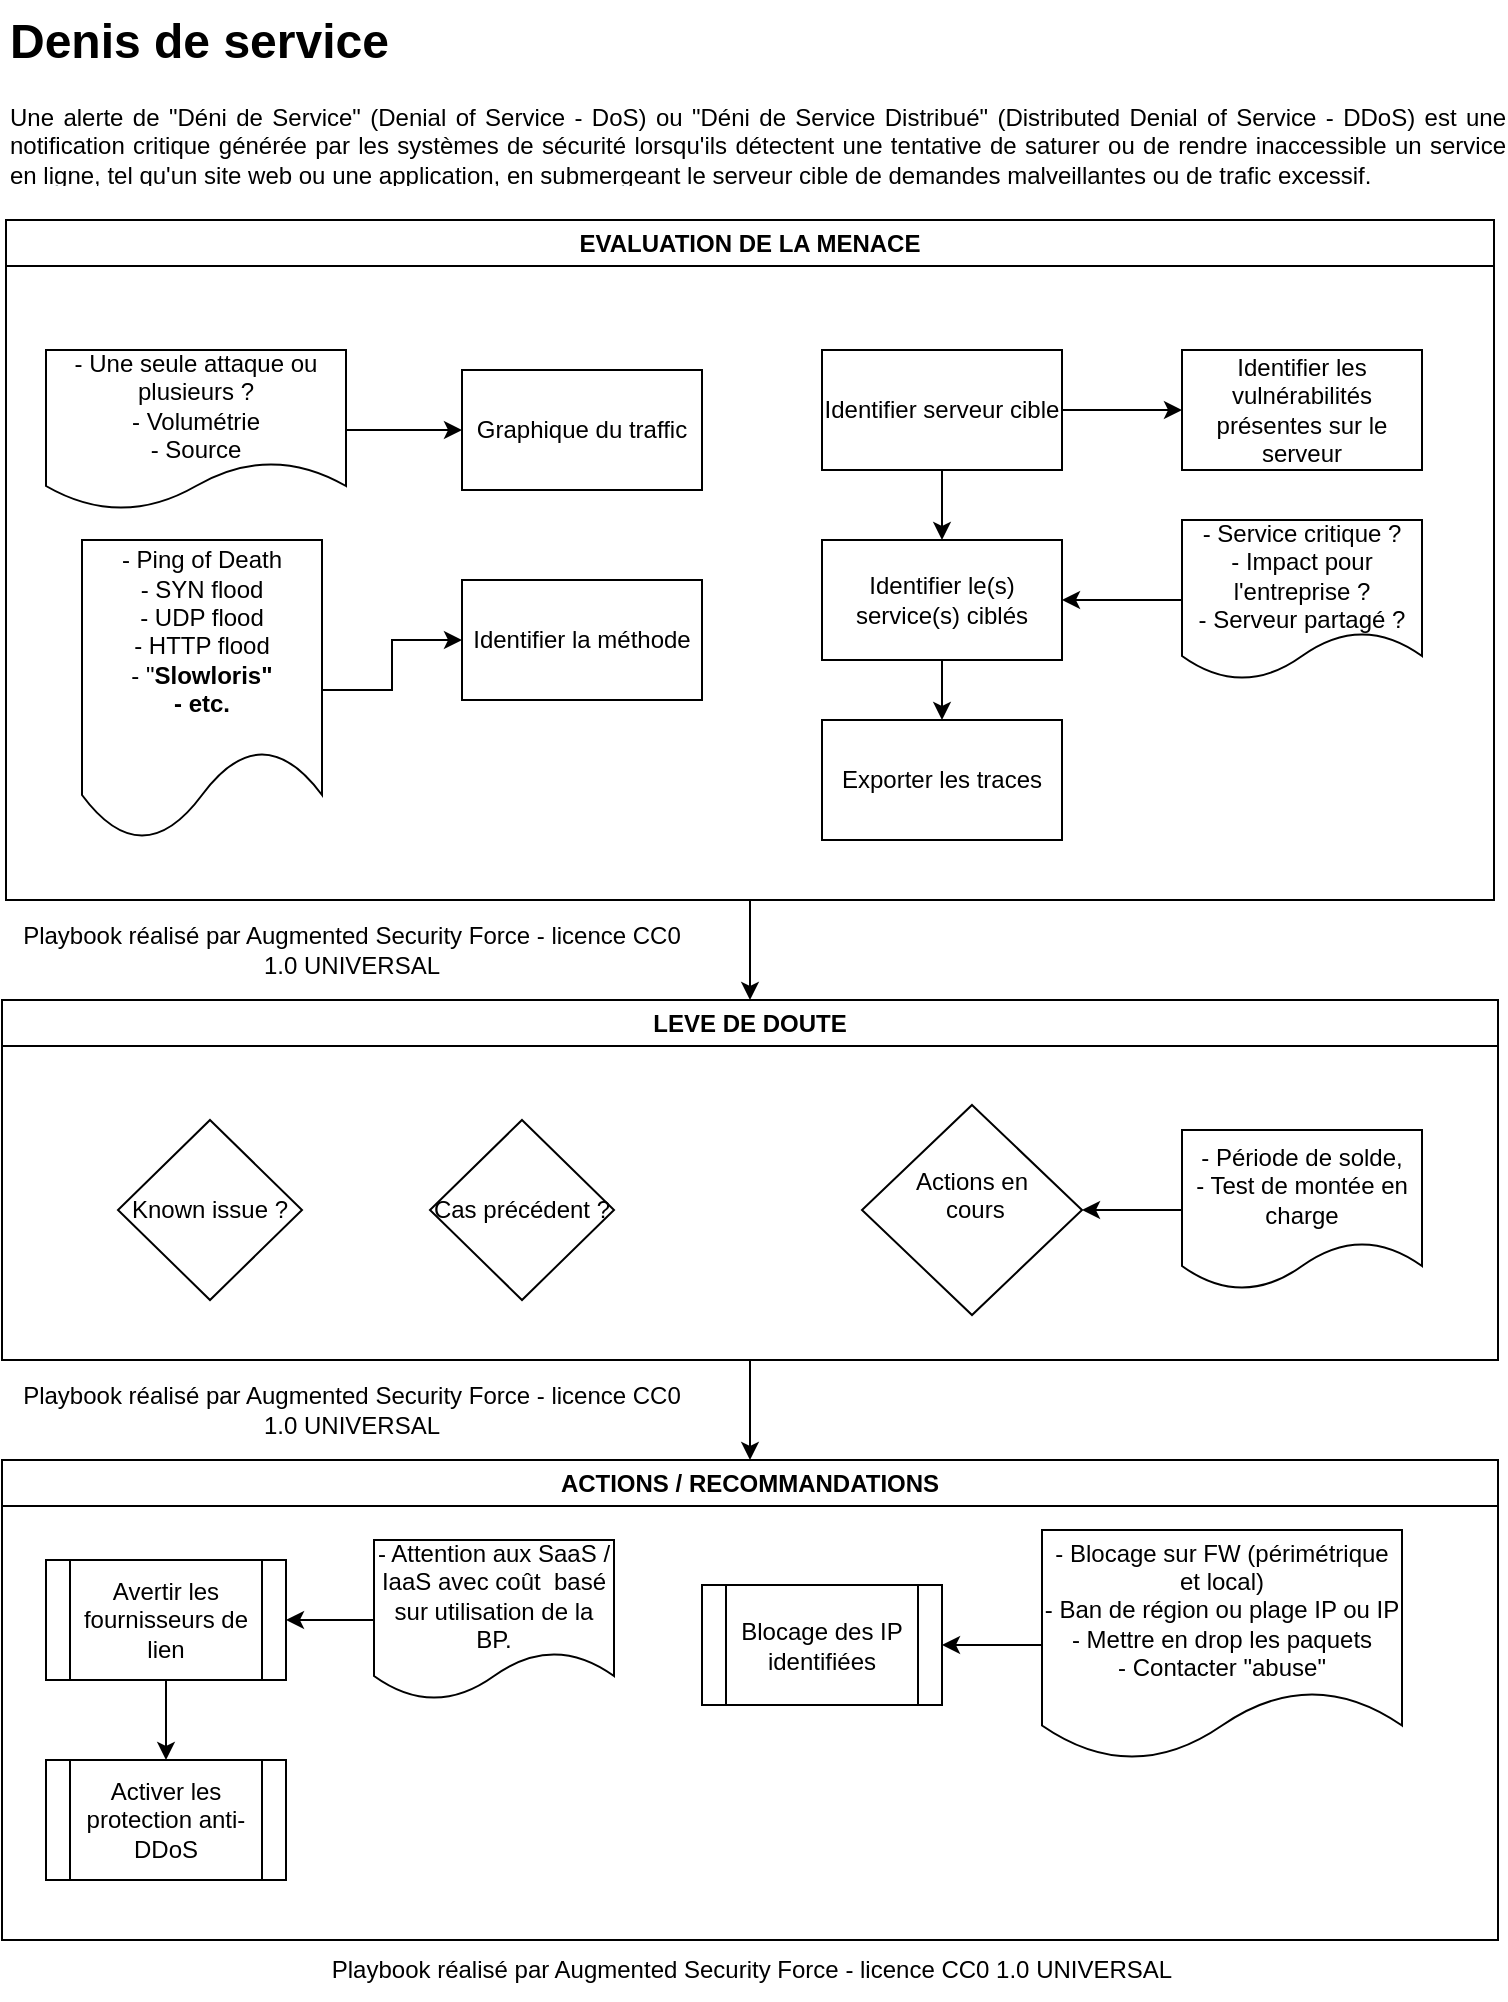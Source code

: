 <mxfile version="24.6.4" type="device">
  <diagram name="Page-1" id="oRRvNaRMQy4yNE8ccvkb">
    <mxGraphModel dx="2033" dy="1118" grid="1" gridSize="10" guides="1" tooltips="1" connect="1" arrows="1" fold="1" page="1" pageScale="1" pageWidth="827" pageHeight="1169" math="0" shadow="0">
      <root>
        <mxCell id="0" />
        <mxCell id="1" parent="0" />
        <mxCell id="IxT7fpLdftMiR9ghW2BM-1" style="edgeStyle=orthogonalEdgeStyle;rounded=0;orthogonalLoop=1;jettySize=auto;html=1;entryX=0.5;entryY=0;entryDx=0;entryDy=0;" edge="1" parent="1" source="IxT7fpLdftMiR9ghW2BM-2" target="IxT7fpLdftMiR9ghW2BM-20">
          <mxGeometry relative="1" as="geometry" />
        </mxCell>
        <mxCell id="IxT7fpLdftMiR9ghW2BM-2" value="EVALUATION DE LA MENACE" style="swimlane;whiteSpace=wrap;html=1;" vertex="1" parent="1">
          <mxGeometry x="42" y="140" width="744" height="340" as="geometry">
            <mxRectangle x="42" y="140" width="210" height="30" as="alternateBounds" />
          </mxGeometry>
        </mxCell>
        <mxCell id="IxT7fpLdftMiR9ghW2BM-3" value="- Une seule attaque ou plusieurs ?&lt;br&gt;- Volumétrie&lt;br&gt;- Source" style="shape=document;whiteSpace=wrap;html=1;boundedLbl=1;" vertex="1" parent="IxT7fpLdftMiR9ghW2BM-2">
          <mxGeometry x="20" y="65" width="150" height="80" as="geometry" />
        </mxCell>
        <mxCell id="IxT7fpLdftMiR9ghW2BM-4" value="- Ping of Death&lt;br&gt;- SYN flood&lt;br&gt;- UDP flood&lt;br&gt;- HTTP flood&lt;br&gt;- &quot;&lt;strong&gt;Slowloris&quot;&lt;br&gt;- etc.&lt;br&gt;&lt;br&gt;&lt;/strong&gt;" style="shape=document;whiteSpace=wrap;html=1;boundedLbl=1;" vertex="1" parent="IxT7fpLdftMiR9ghW2BM-2">
          <mxGeometry x="38" y="160" width="120" height="150" as="geometry" />
        </mxCell>
        <mxCell id="IxT7fpLdftMiR9ghW2BM-44" style="edgeStyle=orthogonalEdgeStyle;rounded=0;orthogonalLoop=1;jettySize=auto;html=1;entryX=1;entryY=0.5;entryDx=0;entryDy=0;" edge="1" parent="IxT7fpLdftMiR9ghW2BM-2" source="IxT7fpLdftMiR9ghW2BM-8" target="IxT7fpLdftMiR9ghW2BM-12">
          <mxGeometry relative="1" as="geometry" />
        </mxCell>
        <mxCell id="IxT7fpLdftMiR9ghW2BM-8" value="- Service critique ?&lt;br&gt;- Impact pour l&#39;entreprise ?&lt;br&gt;- Serveur partagé ?" style="shape=document;whiteSpace=wrap;html=1;boundedLbl=1;" vertex="1" parent="IxT7fpLdftMiR9ghW2BM-2">
          <mxGeometry x="588" y="150" width="120" height="80" as="geometry" />
        </mxCell>
        <mxCell id="IxT7fpLdftMiR9ghW2BM-10" value="Identifier la méthode" style="rounded=0;whiteSpace=wrap;html=1;" vertex="1" parent="IxT7fpLdftMiR9ghW2BM-2">
          <mxGeometry x="228" y="180" width="120" height="60" as="geometry" />
        </mxCell>
        <mxCell id="IxT7fpLdftMiR9ghW2BM-11" style="edgeStyle=orthogonalEdgeStyle;rounded=0;orthogonalLoop=1;jettySize=auto;html=1;entryX=0;entryY=0.5;entryDx=0;entryDy=0;" edge="1" parent="IxT7fpLdftMiR9ghW2BM-2" source="IxT7fpLdftMiR9ghW2BM-4" target="IxT7fpLdftMiR9ghW2BM-10">
          <mxGeometry relative="1" as="geometry" />
        </mxCell>
        <mxCell id="IxT7fpLdftMiR9ghW2BM-53" value="" style="edgeStyle=orthogonalEdgeStyle;rounded=0;orthogonalLoop=1;jettySize=auto;html=1;" edge="1" parent="IxT7fpLdftMiR9ghW2BM-2" source="IxT7fpLdftMiR9ghW2BM-12" target="IxT7fpLdftMiR9ghW2BM-52">
          <mxGeometry relative="1" as="geometry" />
        </mxCell>
        <mxCell id="IxT7fpLdftMiR9ghW2BM-12" value="Identifier le(s) service(s) ciblés" style="rounded=0;whiteSpace=wrap;html=1;" vertex="1" parent="IxT7fpLdftMiR9ghW2BM-2">
          <mxGeometry x="408" y="160" width="120" height="60" as="geometry" />
        </mxCell>
        <mxCell id="IxT7fpLdftMiR9ghW2BM-15" value="Graphique du traffic" style="rounded=0;whiteSpace=wrap;html=1;" vertex="1" parent="IxT7fpLdftMiR9ghW2BM-2">
          <mxGeometry x="228" y="75" width="120" height="60" as="geometry" />
        </mxCell>
        <mxCell id="IxT7fpLdftMiR9ghW2BM-17" style="edgeStyle=orthogonalEdgeStyle;rounded=0;orthogonalLoop=1;jettySize=auto;html=1;entryX=0;entryY=0.5;entryDx=0;entryDy=0;" edge="1" parent="IxT7fpLdftMiR9ghW2BM-2" source="IxT7fpLdftMiR9ghW2BM-3" target="IxT7fpLdftMiR9ghW2BM-15">
          <mxGeometry relative="1" as="geometry" />
        </mxCell>
        <mxCell id="IxT7fpLdftMiR9ghW2BM-45" value="" style="edgeStyle=orthogonalEdgeStyle;rounded=0;orthogonalLoop=1;jettySize=auto;html=1;" edge="1" parent="IxT7fpLdftMiR9ghW2BM-2" source="IxT7fpLdftMiR9ghW2BM-43" target="IxT7fpLdftMiR9ghW2BM-12">
          <mxGeometry relative="1" as="geometry" />
        </mxCell>
        <mxCell id="IxT7fpLdftMiR9ghW2BM-60" value="" style="edgeStyle=orthogonalEdgeStyle;rounded=0;orthogonalLoop=1;jettySize=auto;html=1;" edge="1" parent="IxT7fpLdftMiR9ghW2BM-2" source="IxT7fpLdftMiR9ghW2BM-43" target="IxT7fpLdftMiR9ghW2BM-59">
          <mxGeometry relative="1" as="geometry" />
        </mxCell>
        <mxCell id="IxT7fpLdftMiR9ghW2BM-43" value="Identifier serveur cible" style="rounded=0;whiteSpace=wrap;html=1;" vertex="1" parent="IxT7fpLdftMiR9ghW2BM-2">
          <mxGeometry x="408" y="65" width="120" height="60" as="geometry" />
        </mxCell>
        <mxCell id="IxT7fpLdftMiR9ghW2BM-52" value="Exporter les traces" style="rounded=0;whiteSpace=wrap;html=1;" vertex="1" parent="IxT7fpLdftMiR9ghW2BM-2">
          <mxGeometry x="408" y="250" width="120" height="60" as="geometry" />
        </mxCell>
        <mxCell id="IxT7fpLdftMiR9ghW2BM-59" value="Identifier les vulnérabilités présentes sur le serveur" style="rounded=0;whiteSpace=wrap;html=1;" vertex="1" parent="IxT7fpLdftMiR9ghW2BM-2">
          <mxGeometry x="588" y="65" width="120" height="60" as="geometry" />
        </mxCell>
        <mxCell id="IxT7fpLdftMiR9ghW2BM-19" style="edgeStyle=orthogonalEdgeStyle;rounded=0;orthogonalLoop=1;jettySize=auto;html=1;entryX=0.5;entryY=0;entryDx=0;entryDy=0;" edge="1" parent="1" source="IxT7fpLdftMiR9ghW2BM-20" target="IxT7fpLdftMiR9ghW2BM-25">
          <mxGeometry relative="1" as="geometry" />
        </mxCell>
        <mxCell id="IxT7fpLdftMiR9ghW2BM-20" value="LEVE DE DOUTE" style="swimlane;whiteSpace=wrap;html=1;" vertex="1" parent="1">
          <mxGeometry x="40" y="530" width="748" height="180" as="geometry" />
        </mxCell>
        <mxCell id="IxT7fpLdftMiR9ghW2BM-21" value="Known issue ?" style="rhombus;whiteSpace=wrap;html=1;" vertex="1" parent="IxT7fpLdftMiR9ghW2BM-20">
          <mxGeometry x="58" y="60" width="92" height="90" as="geometry" />
        </mxCell>
        <mxCell id="IxT7fpLdftMiR9ghW2BM-22" value="Cas précédent ?" style="rhombus;whiteSpace=wrap;html=1;" vertex="1" parent="IxT7fpLdftMiR9ghW2BM-20">
          <mxGeometry x="214" y="60" width="92" height="90" as="geometry" />
        </mxCell>
        <mxCell id="IxT7fpLdftMiR9ghW2BM-23" value="Actions en&lt;br&gt;&amp;nbsp;cours&lt;div&gt;&lt;br/&gt;&lt;/div&gt;" style="rhombus;whiteSpace=wrap;html=1;" vertex="1" parent="IxT7fpLdftMiR9ghW2BM-20">
          <mxGeometry x="430" y="52.5" width="110" height="105" as="geometry" />
        </mxCell>
        <mxCell id="IxT7fpLdftMiR9ghW2BM-42" style="edgeStyle=orthogonalEdgeStyle;rounded=0;orthogonalLoop=1;jettySize=auto;html=1;entryX=1;entryY=0.5;entryDx=0;entryDy=0;" edge="1" parent="IxT7fpLdftMiR9ghW2BM-20" source="IxT7fpLdftMiR9ghW2BM-41" target="IxT7fpLdftMiR9ghW2BM-23">
          <mxGeometry relative="1" as="geometry" />
        </mxCell>
        <mxCell id="IxT7fpLdftMiR9ghW2BM-41" value="- Période de solde,&lt;br&gt;- Test de montée en charge" style="shape=document;whiteSpace=wrap;html=1;boundedLbl=1;" vertex="1" parent="IxT7fpLdftMiR9ghW2BM-20">
          <mxGeometry x="590" y="65" width="120" height="80" as="geometry" />
        </mxCell>
        <mxCell id="IxT7fpLdftMiR9ghW2BM-25" value="ACTIONS / RECOMMANDATIONS" style="swimlane;whiteSpace=wrap;html=1;" vertex="1" parent="1">
          <mxGeometry x="40" y="760" width="748" height="240" as="geometry" />
        </mxCell>
        <mxCell id="IxT7fpLdftMiR9ghW2BM-50" value="" style="edgeStyle=orthogonalEdgeStyle;rounded=0;orthogonalLoop=1;jettySize=auto;html=1;" edge="1" parent="IxT7fpLdftMiR9ghW2BM-25" source="IxT7fpLdftMiR9ghW2BM-46" target="IxT7fpLdftMiR9ghW2BM-49">
          <mxGeometry relative="1" as="geometry" />
        </mxCell>
        <mxCell id="IxT7fpLdftMiR9ghW2BM-46" value="Avertir les fournisseurs de lien" style="shape=process;whiteSpace=wrap;html=1;backgroundOutline=1;" vertex="1" parent="IxT7fpLdftMiR9ghW2BM-25">
          <mxGeometry x="22" y="50" width="120" height="60" as="geometry" />
        </mxCell>
        <mxCell id="IxT7fpLdftMiR9ghW2BM-48" style="edgeStyle=orthogonalEdgeStyle;rounded=0;orthogonalLoop=1;jettySize=auto;html=1;entryX=1;entryY=0.5;entryDx=0;entryDy=0;" edge="1" parent="IxT7fpLdftMiR9ghW2BM-25" source="IxT7fpLdftMiR9ghW2BM-47" target="IxT7fpLdftMiR9ghW2BM-46">
          <mxGeometry relative="1" as="geometry" />
        </mxCell>
        <mxCell id="IxT7fpLdftMiR9ghW2BM-47" value="- Attention aux SaaS / IaaS avec coût&amp;nbsp; basé sur utilisation de la BP." style="shape=document;whiteSpace=wrap;html=1;boundedLbl=1;" vertex="1" parent="IxT7fpLdftMiR9ghW2BM-25">
          <mxGeometry x="186" y="40" width="120" height="80" as="geometry" />
        </mxCell>
        <mxCell id="IxT7fpLdftMiR9ghW2BM-49" value="Activer les protection anti-DDoS" style="shape=process;whiteSpace=wrap;html=1;backgroundOutline=1;" vertex="1" parent="IxT7fpLdftMiR9ghW2BM-25">
          <mxGeometry x="22" y="150" width="120" height="60" as="geometry" />
        </mxCell>
        <mxCell id="IxT7fpLdftMiR9ghW2BM-54" value="Blocage des IP identifiées" style="shape=process;whiteSpace=wrap;html=1;backgroundOutline=1;" vertex="1" parent="IxT7fpLdftMiR9ghW2BM-25">
          <mxGeometry x="350" y="62.5" width="120" height="60" as="geometry" />
        </mxCell>
        <mxCell id="IxT7fpLdftMiR9ghW2BM-56" style="edgeStyle=orthogonalEdgeStyle;rounded=0;orthogonalLoop=1;jettySize=auto;html=1;entryX=1;entryY=0.5;entryDx=0;entryDy=0;" edge="1" parent="IxT7fpLdftMiR9ghW2BM-25" source="IxT7fpLdftMiR9ghW2BM-55" target="IxT7fpLdftMiR9ghW2BM-54">
          <mxGeometry relative="1" as="geometry" />
        </mxCell>
        <mxCell id="IxT7fpLdftMiR9ghW2BM-55" value="- Blocage sur FW (périmétrique et local)&lt;br&gt;- Ban de région ou plage IP ou IP&lt;br&gt;- Mettre en drop les paquets&lt;br&gt;- Contacter &quot;abuse&quot;" style="shape=document;whiteSpace=wrap;html=1;boundedLbl=1;" vertex="1" parent="IxT7fpLdftMiR9ghW2BM-25">
          <mxGeometry x="520" y="35" width="180" height="115" as="geometry" />
        </mxCell>
        <mxCell id="IxT7fpLdftMiR9ghW2BM-37" value="Playbook réalisé par Augmented Security Force - licence&amp;nbsp;CC0 1.0 UNIVERSAL" style="text;html=1;align=center;verticalAlign=middle;whiteSpace=wrap;rounded=0;" vertex="1" parent="1">
          <mxGeometry x="40" y="1000" width="750" height="30" as="geometry" />
        </mxCell>
        <mxCell id="IxT7fpLdftMiR9ghW2BM-38" value="Playbook réalisé par Augmented Security Force - licence&amp;nbsp;CC0 1.0 UNIVERSAL" style="text;html=1;align=center;verticalAlign=middle;whiteSpace=wrap;rounded=0;" vertex="1" parent="1">
          <mxGeometry x="40" y="490" width="350" height="30" as="geometry" />
        </mxCell>
        <mxCell id="IxT7fpLdftMiR9ghW2BM-39" value="Playbook réalisé par Augmented Security Force - licence&amp;nbsp;CC0 1.0 UNIVERSAL" style="text;html=1;align=center;verticalAlign=middle;whiteSpace=wrap;rounded=0;" vertex="1" parent="1">
          <mxGeometry x="40" y="720" width="350" height="30" as="geometry" />
        </mxCell>
        <mxCell id="IxT7fpLdftMiR9ghW2BM-40" value="&lt;h1 style=&quot;margin-top: 0px;&quot;&gt;Denis de service&lt;/h1&gt;&lt;p style=&quot;text-align: justify;&quot;&gt;Une alerte de &quot;Déni de Service&quot; (Denial of Service - DoS) ou &quot;Déni de Service Distribué&quot; (Distributed Denial of Service - DDoS) est une notification critique générée par les systèmes de sécurité lorsqu&#39;ils détectent une tentative de saturer ou de rendre inaccessible un service en ligne, tel qu&#39;un site web ou une application, en submergeant le serveur cible de demandes malveillantes ou de trafic excessif.&lt;/p&gt;" style="text;html=1;whiteSpace=wrap;overflow=hidden;rounded=0;" vertex="1" parent="1">
          <mxGeometry x="42" y="30" width="750" height="90" as="geometry" />
        </mxCell>
      </root>
    </mxGraphModel>
  </diagram>
</mxfile>
